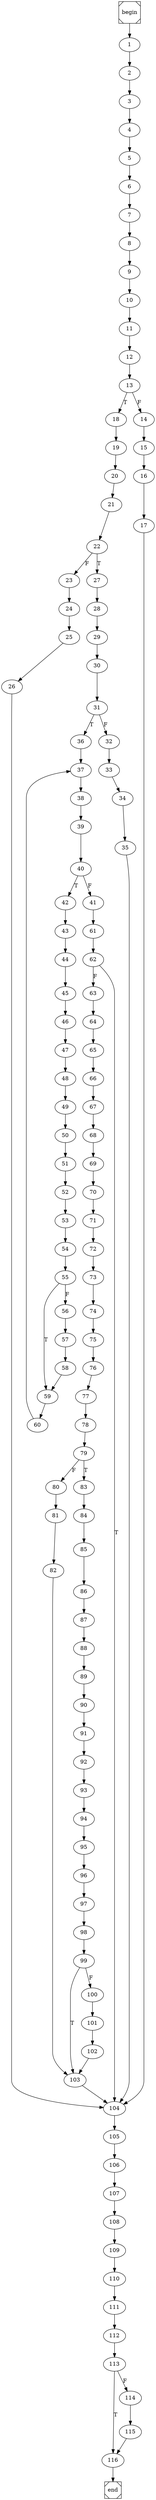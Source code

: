 digraph cfg {
	begin [shape=Msquare];
	end [shape=Msquare];
	begin -> 1;	1 -> 2;	2 -> 3;	3 -> 4;	4 -> 5;	5 -> 6;	6 -> 7;	7 -> 8;	8 -> 9;	9 -> 10;	10 -> 11;	11 -> 12;	12 -> 13;	13 -> 18[label=T];	13 -> 14[label=F];	14 -> 15;	15 -> 16;	16 -> 17;	17 -> 104;	18 -> 19;	19 -> 20;	20 -> 21;	21 -> 22;	22 -> 27[label=T];	22 -> 23[label=F];	23 -> 24;	24 -> 25;	25 -> 26;	26 -> 104;	27 -> 28;	28 -> 29;	29 -> 30;	30 -> 31;	31 -> 36[label=T];	31 -> 32[label=F];	32 -> 33;	33 -> 34;	34 -> 35;	35 -> 104;	36 -> 37;	37 -> 38;	38 -> 39;	39 -> 40;	40 -> 42[label=T];	40 -> 41[label=F];	41 -> 61;	42 -> 43;	43 -> 44;	44 -> 45;	45 -> 46;	46 -> 47;	47 -> 48;	48 -> 49;	49 -> 50;	50 -> 51;	51 -> 52;	52 -> 53;	53 -> 54;	54 -> 55;	55 -> 59[label=T];	55 -> 56[label=F];	56 -> 57;	57 -> 58;	58 -> 59;	59 -> 60;	60 -> 37;	61 -> 62;	62 -> 104[label=T];	62 -> 63[label=F];	63 -> 64;	64 -> 65;	65 -> 66;	66 -> 67;	67 -> 68;	68 -> 69;	69 -> 70;	70 -> 71;	71 -> 72;	72 -> 73;	73 -> 74;	74 -> 75;	75 -> 76;	76 -> 77;	77 -> 78;	78 -> 79;	79 -> 83[label=T];	79 -> 80[label=F];	80 -> 81;	81 -> 82;	82 -> 103;	83 -> 84;	84 -> 85;	85 -> 86;	86 -> 87;	87 -> 88;	88 -> 89;	89 -> 90;	90 -> 91;	91 -> 92;	92 -> 93;	93 -> 94;	94 -> 95;	95 -> 96;	96 -> 97;	97 -> 98;	98 -> 99;	99 -> 103[label=T];	99 -> 100[label=F];	100 -> 101;	101 -> 102;	102 -> 103;	103 -> 104;	104 -> 105;	105 -> 106;	106 -> 107;	107 -> 108;	108 -> 109;	109 -> 110;	110 -> 111;	111 -> 112;	112 -> 113;	113 -> 116[label=T];	113 -> 114[label=F];	114 -> 115;	115 -> 116;	116 -> end;}
